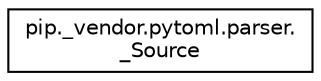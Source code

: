 digraph "Graphical Class Hierarchy"
{
  edge [fontname="Helvetica",fontsize="10",labelfontname="Helvetica",labelfontsize="10"];
  node [fontname="Helvetica",fontsize="10",shape=record];
  rankdir="LR";
  Node0 [label="pip._vendor.pytoml.parser.\l_Source",height=0.2,width=0.4,color="black", fillcolor="white", style="filled",URL="$classpip_1_1__vendor_1_1pytoml_1_1parser_1_1___source.html"];
}
